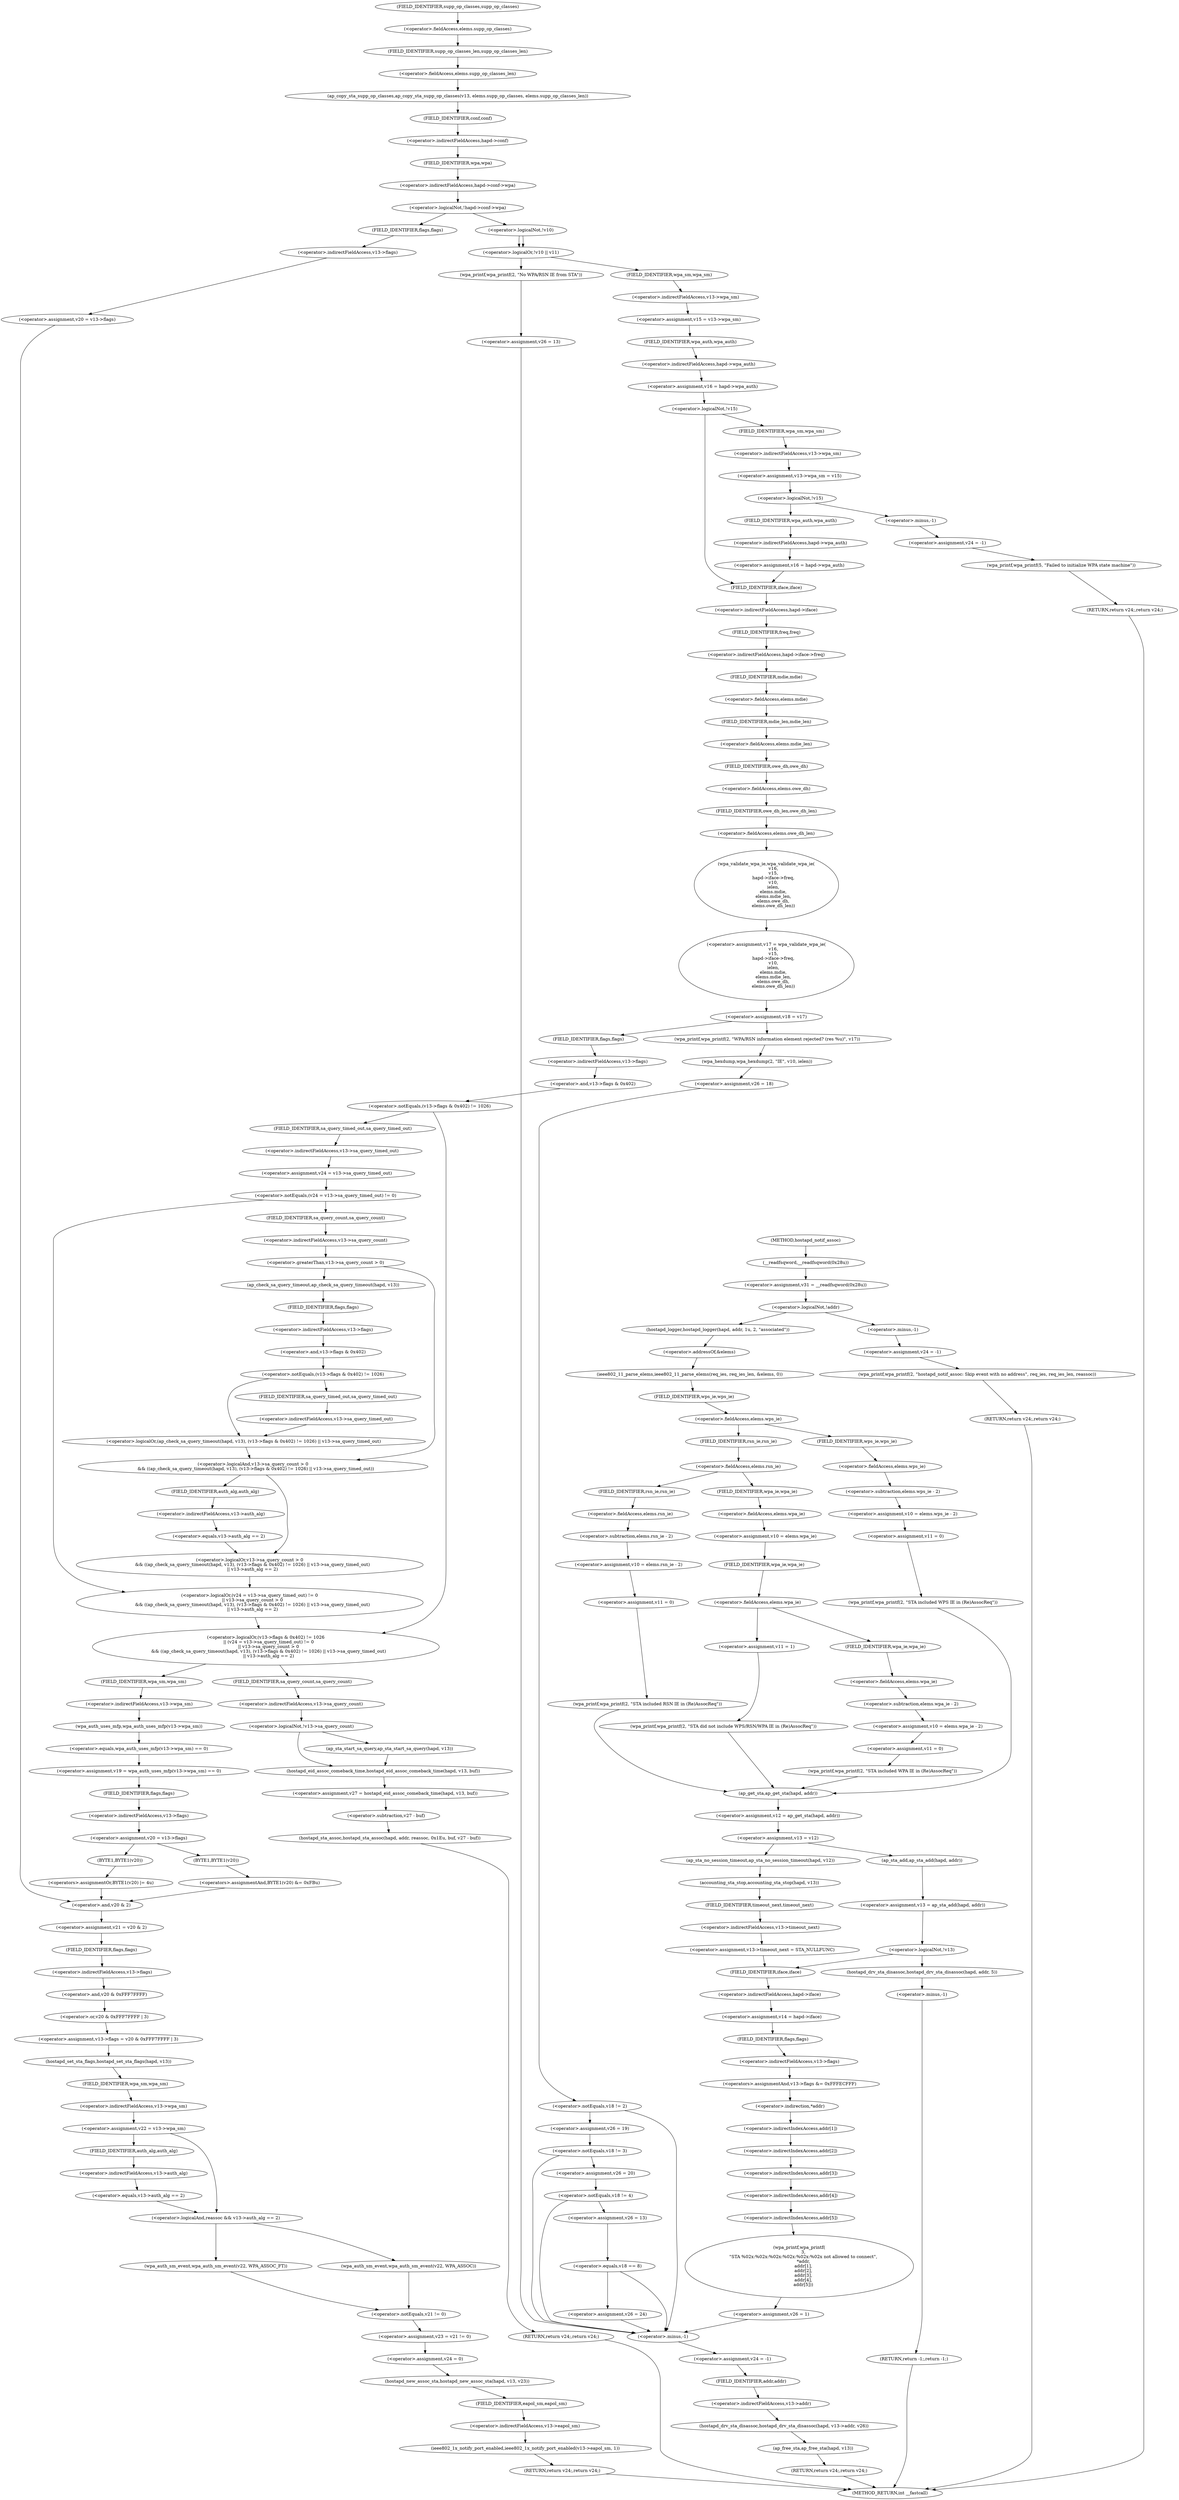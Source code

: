 digraph hostapd_notif_assoc {  
"1000150" [label = "(<operator>.assignment,v31 = __readfsqword(0x28u))" ]
"1000152" [label = "(__readfsqword,__readfsqword(0x28u))" ]
"1000155" [label = "(<operator>.logicalNot,!addr)" ]
"1000158" [label = "(<operator>.assignment,v24 = -1)" ]
"1000160" [label = "(<operator>.minus,-1)" ]
"1000162" [label = "(wpa_printf,wpa_printf(2, \"hostapd_notif_assoc: Skip event with no address\", req_ies, req_ies_len, reassoc))" ]
"1000168" [label = "(RETURN,return v24;,return v24;)" ]
"1000170" [label = "(hostapd_logger,hostapd_logger(hapd, addr, 1u, 2, \"associated\"))" ]
"1000176" [label = "(ieee802_11_parse_elems,ieee802_11_parse_elems(req_ies, req_ies_len, &elems, 0))" ]
"1000179" [label = "(<operator>.addressOf,&elems)" ]
"1000183" [label = "(<operator>.fieldAccess,elems.wps_ie)" ]
"1000185" [label = "(FIELD_IDENTIFIER,wps_ie,wps_ie)" ]
"1000187" [label = "(<operator>.assignment,v10 = elems.wps_ie - 2)" ]
"1000189" [label = "(<operator>.subtraction,elems.wps_ie - 2)" ]
"1000190" [label = "(<operator>.fieldAccess,elems.wps_ie)" ]
"1000192" [label = "(FIELD_IDENTIFIER,wps_ie,wps_ie)" ]
"1000194" [label = "(<operator>.assignment,v11 = 0)" ]
"1000198" [label = "(wpa_printf,wpa_printf(2, \"STA included WPS IE in (Re)AssocReq\"))" ]
"1000203" [label = "(<operator>.fieldAccess,elems.rsn_ie)" ]
"1000205" [label = "(FIELD_IDENTIFIER,rsn_ie,rsn_ie)" ]
"1000207" [label = "(<operator>.assignment,v10 = elems.rsn_ie - 2)" ]
"1000209" [label = "(<operator>.subtraction,elems.rsn_ie - 2)" ]
"1000210" [label = "(<operator>.fieldAccess,elems.rsn_ie)" ]
"1000212" [label = "(FIELD_IDENTIFIER,rsn_ie,rsn_ie)" ]
"1000214" [label = "(<operator>.assignment,v11 = 0)" ]
"1000218" [label = "(wpa_printf,wpa_printf(2, \"STA included RSN IE in (Re)AssocReq\"))" ]
"1000223" [label = "(<operator>.assignment,v10 = elems.wpa_ie)" ]
"1000225" [label = "(<operator>.fieldAccess,elems.wpa_ie)" ]
"1000227" [label = "(FIELD_IDENTIFIER,wpa_ie,wpa_ie)" ]
"1000229" [label = "(<operator>.fieldAccess,elems.wpa_ie)" ]
"1000231" [label = "(FIELD_IDENTIFIER,wpa_ie,wpa_ie)" ]
"1000233" [label = "(<operator>.assignment,v10 = elems.wpa_ie - 2)" ]
"1000235" [label = "(<operator>.subtraction,elems.wpa_ie - 2)" ]
"1000236" [label = "(<operator>.fieldAccess,elems.wpa_ie)" ]
"1000238" [label = "(FIELD_IDENTIFIER,wpa_ie,wpa_ie)" ]
"1000240" [label = "(<operator>.assignment,v11 = 0)" ]
"1000244" [label = "(wpa_printf,wpa_printf(2, \"STA included WPA IE in (Re)AssocReq\"))" ]
"1000249" [label = "(<operator>.assignment,v11 = 1)" ]
"1000252" [label = "(wpa_printf,wpa_printf(2, \"STA did not include WPS/RSN/WPA IE in (Re)AssocReq\"))" ]
"1000256" [label = "(<operator>.assignment,v12 = ap_get_sta(hapd, addr))" ]
"1000258" [label = "(ap_get_sta,ap_get_sta(hapd, addr))" ]
"1000261" [label = "(<operator>.assignment,v13 = v12)" ]
"1000267" [label = "(ap_sta_no_session_timeout,ap_sta_no_session_timeout(hapd, v12))" ]
"1000270" [label = "(accounting_sta_stop,accounting_sta_stop(hapd, v13))" ]
"1000273" [label = "(<operator>.assignment,v13->timeout_next = STA_NULLFUNC)" ]
"1000274" [label = "(<operator>.indirectFieldAccess,v13->timeout_next)" ]
"1000276" [label = "(FIELD_IDENTIFIER,timeout_next,timeout_next)" ]
"1000280" [label = "(<operator>.assignment,v13 = ap_sta_add(hapd, addr))" ]
"1000282" [label = "(ap_sta_add,ap_sta_add(hapd, addr))" ]
"1000286" [label = "(<operator>.logicalNot,!v13)" ]
"1000289" [label = "(hostapd_drv_sta_disassoc,hostapd_drv_sta_disassoc(hapd, addr, 5))" ]
"1000293" [label = "(RETURN,return -1;,return -1;)" ]
"1000294" [label = "(<operator>.minus,-1)" ]
"1000296" [label = "(<operator>.assignment,v14 = hapd->iface)" ]
"1000298" [label = "(<operator>.indirectFieldAccess,hapd->iface)" ]
"1000300" [label = "(FIELD_IDENTIFIER,iface,iface)" ]
"1000301" [label = "(<operators>.assignmentAnd,v13->flags &= 0xFFFECFFF)" ]
"1000302" [label = "(<operator>.indirectFieldAccess,v13->flags)" ]
"1000304" [label = "(FIELD_IDENTIFIER,flags,flags)" ]
"1000307" [label = "(wpa_printf,wpa_printf(\n      3,\n      \"STA %02x:%02x:%02x:%02x:%02x:%02x not allowed to connect\",\n      *addr,\n      addr[1],\n      addr[2],\n      addr[3],\n      addr[4],\n      addr[5]))" ]
"1000310" [label = "(<operator>.indirection,*addr)" ]
"1000312" [label = "(<operator>.indirectIndexAccess,addr[1])" ]
"1000315" [label = "(<operator>.indirectIndexAccess,addr[2])" ]
"1000318" [label = "(<operator>.indirectIndexAccess,addr[3])" ]
"1000321" [label = "(<operator>.indirectIndexAccess,addr[4])" ]
"1000324" [label = "(<operator>.indirectIndexAccess,addr[5])" ]
"1000327" [label = "(<operator>.assignment,v26 = 1)" ]
"1000331" [label = "(<operator>.assignment,v24 = -1)" ]
"1000333" [label = "(<operator>.minus,-1)" ]
"1000335" [label = "(hostapd_drv_sta_disassoc,hostapd_drv_sta_disassoc(hapd, v13->addr, v26))" ]
"1000337" [label = "(<operator>.indirectFieldAccess,v13->addr)" ]
"1000339" [label = "(FIELD_IDENTIFIER,addr,addr)" ]
"1000341" [label = "(ap_free_sta,ap_free_sta(hapd, v13))" ]
"1000344" [label = "(RETURN,return v24;,return v24;)" ]
"1000346" [label = "(ap_copy_sta_supp_op_classes,ap_copy_sta_supp_op_classes(v13, elems.supp_op_classes, elems.supp_op_classes_len))" ]
"1000348" [label = "(<operator>.fieldAccess,elems.supp_op_classes)" ]
"1000350" [label = "(FIELD_IDENTIFIER,supp_op_classes,supp_op_classes)" ]
"1000351" [label = "(<operator>.fieldAccess,elems.supp_op_classes_len)" ]
"1000353" [label = "(FIELD_IDENTIFIER,supp_op_classes_len,supp_op_classes_len)" ]
"1000355" [label = "(<operator>.logicalNot,!hapd->conf->wpa)" ]
"1000356" [label = "(<operator>.indirectFieldAccess,hapd->conf->wpa)" ]
"1000357" [label = "(<operator>.indirectFieldAccess,hapd->conf)" ]
"1000359" [label = "(FIELD_IDENTIFIER,conf,conf)" ]
"1000360" [label = "(FIELD_IDENTIFIER,wpa,wpa)" ]
"1000362" [label = "(<operator>.assignment,v20 = v13->flags)" ]
"1000364" [label = "(<operator>.indirectFieldAccess,v13->flags)" ]
"1000366" [label = "(FIELD_IDENTIFIER,flags,flags)" ]
"1000368" [label = "(<operator>.assignment,v21 = v20 & 2)" ]
"1000370" [label = "(<operator>.and,v20 & 2)" ]
"1000373" [label = "(<operator>.assignment,v13->flags = v20 & 0xFFF7FFFF | 3)" ]
"1000374" [label = "(<operator>.indirectFieldAccess,v13->flags)" ]
"1000376" [label = "(FIELD_IDENTIFIER,flags,flags)" ]
"1000377" [label = "(<operator>.or,v20 & 0xFFF7FFFF | 3)" ]
"1000378" [label = "(<operator>.and,v20 & 0xFFF7FFFF)" ]
"1000382" [label = "(hostapd_set_sta_flags,hostapd_set_sta_flags(hapd, v13))" ]
"1000385" [label = "(<operator>.assignment,v22 = v13->wpa_sm)" ]
"1000387" [label = "(<operator>.indirectFieldAccess,v13->wpa_sm)" ]
"1000389" [label = "(FIELD_IDENTIFIER,wpa_sm,wpa_sm)" ]
"1000391" [label = "(<operator>.logicalAnd,reassoc && v13->auth_alg == 2)" ]
"1000393" [label = "(<operator>.equals,v13->auth_alg == 2)" ]
"1000394" [label = "(<operator>.indirectFieldAccess,v13->auth_alg)" ]
"1000396" [label = "(FIELD_IDENTIFIER,auth_alg,auth_alg)" ]
"1000398" [label = "(wpa_auth_sm_event,wpa_auth_sm_event(v22, WPA_ASSOC_FT))" ]
"1000402" [label = "(wpa_auth_sm_event,wpa_auth_sm_event(v22, WPA_ASSOC))" ]
"1000405" [label = "(<operator>.assignment,v23 = v21 != 0)" ]
"1000407" [label = "(<operator>.notEquals,v21 != 0)" ]
"1000410" [label = "(<operator>.assignment,v24 = 0)" ]
"1000413" [label = "(hostapd_new_assoc_sta,hostapd_new_assoc_sta(hapd, v13, v23))" ]
"1000417" [label = "(ieee802_1x_notify_port_enabled,ieee802_1x_notify_port_enabled(v13->eapol_sm, 1))" ]
"1000418" [label = "(<operator>.indirectFieldAccess,v13->eapol_sm)" ]
"1000420" [label = "(FIELD_IDENTIFIER,eapol_sm,eapol_sm)" ]
"1000422" [label = "(RETURN,return v24;,return v24;)" ]
"1000425" [label = "(<operator>.logicalOr,!v10 || v11)" ]
"1000426" [label = "(<operator>.logicalNot,!v10)" ]
"1000430" [label = "(wpa_printf,wpa_printf(2, \"No WPA/RSN IE from STA\"))" ]
"1000433" [label = "(<operator>.assignment,v26 = 13)" ]
"1000437" [label = "(<operator>.assignment,v15 = v13->wpa_sm)" ]
"1000439" [label = "(<operator>.indirectFieldAccess,v13->wpa_sm)" ]
"1000441" [label = "(FIELD_IDENTIFIER,wpa_sm,wpa_sm)" ]
"1000442" [label = "(<operator>.assignment,v16 = hapd->wpa_auth)" ]
"1000444" [label = "(<operator>.indirectFieldAccess,hapd->wpa_auth)" ]
"1000446" [label = "(FIELD_IDENTIFIER,wpa_auth,wpa_auth)" ]
"1000448" [label = "(<operator>.logicalNot,!v15)" ]
"1000451" [label = "(<operator>.assignment,v13->wpa_sm = v15)" ]
"1000452" [label = "(<operator>.indirectFieldAccess,v13->wpa_sm)" ]
"1000454" [label = "(FIELD_IDENTIFIER,wpa_sm,wpa_sm)" ]
"1000457" [label = "(<operator>.logicalNot,!v15)" ]
"1000460" [label = "(<operator>.assignment,v24 = -1)" ]
"1000462" [label = "(<operator>.minus,-1)" ]
"1000464" [label = "(wpa_printf,wpa_printf(5, \"Failed to initialize WPA state machine\"))" ]
"1000467" [label = "(RETURN,return v24;,return v24;)" ]
"1000469" [label = "(<operator>.assignment,v16 = hapd->wpa_auth)" ]
"1000471" [label = "(<operator>.indirectFieldAccess,hapd->wpa_auth)" ]
"1000473" [label = "(FIELD_IDENTIFIER,wpa_auth,wpa_auth)" ]
"1000474" [label = "(<operator>.assignment,v17 = wpa_validate_wpa_ie(\n          v16,\n          v15,\n          hapd->iface->freq,\n          v10,\n          ielen,\n          elems.mdie,\n          elems.mdie_len,\n          elems.owe_dh,\n          elems.owe_dh_len))" ]
"1000476" [label = "(wpa_validate_wpa_ie,wpa_validate_wpa_ie(\n          v16,\n          v15,\n          hapd->iface->freq,\n          v10,\n          ielen,\n          elems.mdie,\n          elems.mdie_len,\n          elems.owe_dh,\n          elems.owe_dh_len))" ]
"1000479" [label = "(<operator>.indirectFieldAccess,hapd->iface->freq)" ]
"1000480" [label = "(<operator>.indirectFieldAccess,hapd->iface)" ]
"1000482" [label = "(FIELD_IDENTIFIER,iface,iface)" ]
"1000483" [label = "(FIELD_IDENTIFIER,freq,freq)" ]
"1000486" [label = "(<operator>.fieldAccess,elems.mdie)" ]
"1000488" [label = "(FIELD_IDENTIFIER,mdie,mdie)" ]
"1000489" [label = "(<operator>.fieldAccess,elems.mdie_len)" ]
"1000491" [label = "(FIELD_IDENTIFIER,mdie_len,mdie_len)" ]
"1000492" [label = "(<operator>.fieldAccess,elems.owe_dh)" ]
"1000494" [label = "(FIELD_IDENTIFIER,owe_dh,owe_dh)" ]
"1000495" [label = "(<operator>.fieldAccess,elems.owe_dh_len)" ]
"1000497" [label = "(FIELD_IDENTIFIER,owe_dh_len,owe_dh_len)" ]
"1000498" [label = "(<operator>.assignment,v18 = v17)" ]
"1000504" [label = "(wpa_printf,wpa_printf(2, \"WPA/RSN information element rejected? (res %u)\", v17))" ]
"1000508" [label = "(wpa_hexdump,wpa_hexdump(2, \"IE\", v10, ielen))" ]
"1000513" [label = "(<operator>.assignment,v26 = 18)" ]
"1000517" [label = "(<operator>.notEquals,v18 != 2)" ]
"1000521" [label = "(<operator>.assignment,v26 = 19)" ]
"1000525" [label = "(<operator>.notEquals,v18 != 3)" ]
"1000529" [label = "(<operator>.assignment,v26 = 20)" ]
"1000533" [label = "(<operator>.notEquals,v18 != 4)" ]
"1000537" [label = "(<operator>.assignment,v26 = 13)" ]
"1000541" [label = "(<operator>.equals,v18 == 8)" ]
"1000544" [label = "(<operator>.assignment,v26 = 24)" ]
"1000549" [label = "(<operator>.logicalOr,(v13->flags & 0x402) != 1026\n    || (v24 = v13->sa_query_timed_out) != 0\n    || v13->sa_query_count > 0\n    && ((ap_check_sa_query_timeout(hapd, v13), (v13->flags & 0x402) != 1026) || v13->sa_query_timed_out)\n    || v13->auth_alg == 2)" ]
"1000550" [label = "(<operator>.notEquals,(v13->flags & 0x402) != 1026)" ]
"1000551" [label = "(<operator>.and,v13->flags & 0x402)" ]
"1000552" [label = "(<operator>.indirectFieldAccess,v13->flags)" ]
"1000554" [label = "(FIELD_IDENTIFIER,flags,flags)" ]
"1000557" [label = "(<operator>.logicalOr,(v24 = v13->sa_query_timed_out) != 0\n    || v13->sa_query_count > 0\n    && ((ap_check_sa_query_timeout(hapd, v13), (v13->flags & 0x402) != 1026) || v13->sa_query_timed_out)\n    || v13->auth_alg == 2)" ]
"1000558" [label = "(<operator>.notEquals,(v24 = v13->sa_query_timed_out) != 0)" ]
"1000559" [label = "(<operator>.assignment,v24 = v13->sa_query_timed_out)" ]
"1000561" [label = "(<operator>.indirectFieldAccess,v13->sa_query_timed_out)" ]
"1000563" [label = "(FIELD_IDENTIFIER,sa_query_timed_out,sa_query_timed_out)" ]
"1000565" [label = "(<operator>.logicalOr,v13->sa_query_count > 0\n    && ((ap_check_sa_query_timeout(hapd, v13), (v13->flags & 0x402) != 1026) || v13->sa_query_timed_out)\n    || v13->auth_alg == 2)" ]
"1000566" [label = "(<operator>.logicalAnd,v13->sa_query_count > 0\n    && ((ap_check_sa_query_timeout(hapd, v13), (v13->flags & 0x402) != 1026) || v13->sa_query_timed_out))" ]
"1000567" [label = "(<operator>.greaterThan,v13->sa_query_count > 0)" ]
"1000568" [label = "(<operator>.indirectFieldAccess,v13->sa_query_count)" ]
"1000570" [label = "(FIELD_IDENTIFIER,sa_query_count,sa_query_count)" ]
"1000572" [label = "(<operator>.logicalOr,(ap_check_sa_query_timeout(hapd, v13), (v13->flags & 0x402) != 1026) || v13->sa_query_timed_out)" ]
"1000574" [label = "(ap_check_sa_query_timeout,ap_check_sa_query_timeout(hapd, v13))" ]
"1000577" [label = "(<operator>.notEquals,(v13->flags & 0x402) != 1026)" ]
"1000578" [label = "(<operator>.and,v13->flags & 0x402)" ]
"1000579" [label = "(<operator>.indirectFieldAccess,v13->flags)" ]
"1000581" [label = "(FIELD_IDENTIFIER,flags,flags)" ]
"1000584" [label = "(<operator>.indirectFieldAccess,v13->sa_query_timed_out)" ]
"1000586" [label = "(FIELD_IDENTIFIER,sa_query_timed_out,sa_query_timed_out)" ]
"1000587" [label = "(<operator>.equals,v13->auth_alg == 2)" ]
"1000588" [label = "(<operator>.indirectFieldAccess,v13->auth_alg)" ]
"1000590" [label = "(FIELD_IDENTIFIER,auth_alg,auth_alg)" ]
"1000593" [label = "(<operator>.assignment,v19 = wpa_auth_uses_mfp(v13->wpa_sm) == 0)" ]
"1000595" [label = "(<operator>.equals,wpa_auth_uses_mfp(v13->wpa_sm) == 0)" ]
"1000596" [label = "(wpa_auth_uses_mfp,wpa_auth_uses_mfp(v13->wpa_sm))" ]
"1000597" [label = "(<operator>.indirectFieldAccess,v13->wpa_sm)" ]
"1000599" [label = "(FIELD_IDENTIFIER,wpa_sm,wpa_sm)" ]
"1000601" [label = "(<operator>.assignment,v20 = v13->flags)" ]
"1000603" [label = "(<operator>.indirectFieldAccess,v13->flags)" ]
"1000605" [label = "(FIELD_IDENTIFIER,flags,flags)" ]
"1000608" [label = "(<operators>.assignmentAnd,BYTE1(v20) &= 0xFBu)" ]
"1000609" [label = "(BYTE1,BYTE1(v20))" ]
"1000613" [label = "(<operators>.assignmentOr,BYTE1(v20) |= 4u)" ]
"1000614" [label = "(BYTE1,BYTE1(v20))" ]
"1000619" [label = "(<operator>.logicalNot,!v13->sa_query_count)" ]
"1000620" [label = "(<operator>.indirectFieldAccess,v13->sa_query_count)" ]
"1000622" [label = "(FIELD_IDENTIFIER,sa_query_count,sa_query_count)" ]
"1000623" [label = "(ap_sta_start_sa_query,ap_sta_start_sa_query(hapd, v13))" ]
"1000626" [label = "(<operator>.assignment,v27 = hostapd_eid_assoc_comeback_time(hapd, v13, buf))" ]
"1000628" [label = "(hostapd_eid_assoc_comeback_time,hostapd_eid_assoc_comeback_time(hapd, v13, buf))" ]
"1000632" [label = "(hostapd_sta_assoc,hostapd_sta_assoc(hapd, addr, reassoc, 0x1Eu, buf, v27 - buf))" ]
"1000638" [label = "(<operator>.subtraction,v27 - buf)" ]
"1000641" [label = "(RETURN,return v24;,return v24;)" ]
"1000122" [label = "(METHOD,hostapd_notif_assoc)" ]
"1000643" [label = "(METHOD_RETURN,int __fastcall)" ]
  "1000150" -> "1000155" 
  "1000152" -> "1000150" 
  "1000155" -> "1000160" 
  "1000155" -> "1000170" 
  "1000158" -> "1000162" 
  "1000160" -> "1000158" 
  "1000162" -> "1000168" 
  "1000168" -> "1000643" 
  "1000170" -> "1000179" 
  "1000176" -> "1000185" 
  "1000179" -> "1000176" 
  "1000183" -> "1000192" 
  "1000183" -> "1000205" 
  "1000185" -> "1000183" 
  "1000187" -> "1000194" 
  "1000189" -> "1000187" 
  "1000190" -> "1000189" 
  "1000192" -> "1000190" 
  "1000194" -> "1000198" 
  "1000198" -> "1000258" 
  "1000203" -> "1000212" 
  "1000203" -> "1000227" 
  "1000205" -> "1000203" 
  "1000207" -> "1000214" 
  "1000209" -> "1000207" 
  "1000210" -> "1000209" 
  "1000212" -> "1000210" 
  "1000214" -> "1000218" 
  "1000218" -> "1000258" 
  "1000223" -> "1000231" 
  "1000225" -> "1000223" 
  "1000227" -> "1000225" 
  "1000229" -> "1000238" 
  "1000229" -> "1000249" 
  "1000231" -> "1000229" 
  "1000233" -> "1000240" 
  "1000235" -> "1000233" 
  "1000236" -> "1000235" 
  "1000238" -> "1000236" 
  "1000240" -> "1000244" 
  "1000244" -> "1000258" 
  "1000249" -> "1000252" 
  "1000252" -> "1000258" 
  "1000256" -> "1000261" 
  "1000258" -> "1000256" 
  "1000261" -> "1000267" 
  "1000261" -> "1000282" 
  "1000267" -> "1000270" 
  "1000270" -> "1000276" 
  "1000273" -> "1000300" 
  "1000274" -> "1000273" 
  "1000276" -> "1000274" 
  "1000280" -> "1000286" 
  "1000282" -> "1000280" 
  "1000286" -> "1000289" 
  "1000286" -> "1000300" 
  "1000289" -> "1000294" 
  "1000293" -> "1000643" 
  "1000294" -> "1000293" 
  "1000296" -> "1000304" 
  "1000298" -> "1000296" 
  "1000300" -> "1000298" 
  "1000301" -> "1000310" 
  "1000302" -> "1000301" 
  "1000304" -> "1000302" 
  "1000307" -> "1000327" 
  "1000310" -> "1000312" 
  "1000312" -> "1000315" 
  "1000315" -> "1000318" 
  "1000318" -> "1000321" 
  "1000321" -> "1000324" 
  "1000324" -> "1000307" 
  "1000327" -> "1000333" 
  "1000331" -> "1000339" 
  "1000333" -> "1000331" 
  "1000335" -> "1000341" 
  "1000337" -> "1000335" 
  "1000339" -> "1000337" 
  "1000341" -> "1000344" 
  "1000344" -> "1000643" 
  "1000346" -> "1000359" 
  "1000348" -> "1000353" 
  "1000350" -> "1000348" 
  "1000351" -> "1000346" 
  "1000353" -> "1000351" 
  "1000355" -> "1000366" 
  "1000355" -> "1000426" 
  "1000356" -> "1000355" 
  "1000357" -> "1000360" 
  "1000359" -> "1000357" 
  "1000360" -> "1000356" 
  "1000362" -> "1000370" 
  "1000364" -> "1000362" 
  "1000366" -> "1000364" 
  "1000368" -> "1000376" 
  "1000370" -> "1000368" 
  "1000373" -> "1000382" 
  "1000374" -> "1000378" 
  "1000376" -> "1000374" 
  "1000377" -> "1000373" 
  "1000378" -> "1000377" 
  "1000382" -> "1000389" 
  "1000385" -> "1000391" 
  "1000385" -> "1000396" 
  "1000387" -> "1000385" 
  "1000389" -> "1000387" 
  "1000391" -> "1000398" 
  "1000391" -> "1000402" 
  "1000393" -> "1000391" 
  "1000394" -> "1000393" 
  "1000396" -> "1000394" 
  "1000398" -> "1000407" 
  "1000402" -> "1000407" 
  "1000405" -> "1000410" 
  "1000407" -> "1000405" 
  "1000410" -> "1000413" 
  "1000413" -> "1000420" 
  "1000417" -> "1000422" 
  "1000418" -> "1000417" 
  "1000420" -> "1000418" 
  "1000422" -> "1000643" 
  "1000425" -> "1000430" 
  "1000425" -> "1000441" 
  "1000426" -> "1000425" 
  "1000426" -> "1000425" 
  "1000430" -> "1000433" 
  "1000433" -> "1000333" 
  "1000437" -> "1000446" 
  "1000439" -> "1000437" 
  "1000441" -> "1000439" 
  "1000442" -> "1000448" 
  "1000444" -> "1000442" 
  "1000446" -> "1000444" 
  "1000448" -> "1000454" 
  "1000448" -> "1000482" 
  "1000451" -> "1000457" 
  "1000452" -> "1000451" 
  "1000454" -> "1000452" 
  "1000457" -> "1000462" 
  "1000457" -> "1000473" 
  "1000460" -> "1000464" 
  "1000462" -> "1000460" 
  "1000464" -> "1000467" 
  "1000467" -> "1000643" 
  "1000469" -> "1000482" 
  "1000471" -> "1000469" 
  "1000473" -> "1000471" 
  "1000474" -> "1000498" 
  "1000476" -> "1000474" 
  "1000479" -> "1000488" 
  "1000480" -> "1000483" 
  "1000482" -> "1000480" 
  "1000483" -> "1000479" 
  "1000486" -> "1000491" 
  "1000488" -> "1000486" 
  "1000489" -> "1000494" 
  "1000491" -> "1000489" 
  "1000492" -> "1000497" 
  "1000494" -> "1000492" 
  "1000495" -> "1000476" 
  "1000497" -> "1000495" 
  "1000498" -> "1000504" 
  "1000498" -> "1000554" 
  "1000504" -> "1000508" 
  "1000508" -> "1000513" 
  "1000513" -> "1000517" 
  "1000517" -> "1000521" 
  "1000517" -> "1000333" 
  "1000521" -> "1000525" 
  "1000525" -> "1000529" 
  "1000525" -> "1000333" 
  "1000529" -> "1000533" 
  "1000533" -> "1000537" 
  "1000533" -> "1000333" 
  "1000537" -> "1000541" 
  "1000541" -> "1000544" 
  "1000541" -> "1000333" 
  "1000544" -> "1000333" 
  "1000549" -> "1000599" 
  "1000549" -> "1000622" 
  "1000550" -> "1000549" 
  "1000550" -> "1000563" 
  "1000551" -> "1000550" 
  "1000552" -> "1000551" 
  "1000554" -> "1000552" 
  "1000557" -> "1000549" 
  "1000558" -> "1000557" 
  "1000558" -> "1000570" 
  "1000559" -> "1000558" 
  "1000561" -> "1000559" 
  "1000563" -> "1000561" 
  "1000565" -> "1000557" 
  "1000566" -> "1000565" 
  "1000566" -> "1000590" 
  "1000567" -> "1000566" 
  "1000567" -> "1000574" 
  "1000568" -> "1000567" 
  "1000570" -> "1000568" 
  "1000572" -> "1000566" 
  "1000574" -> "1000581" 
  "1000577" -> "1000572" 
  "1000577" -> "1000586" 
  "1000578" -> "1000577" 
  "1000579" -> "1000578" 
  "1000581" -> "1000579" 
  "1000584" -> "1000572" 
  "1000586" -> "1000584" 
  "1000587" -> "1000565" 
  "1000588" -> "1000587" 
  "1000590" -> "1000588" 
  "1000593" -> "1000605" 
  "1000595" -> "1000593" 
  "1000596" -> "1000595" 
  "1000597" -> "1000596" 
  "1000599" -> "1000597" 
  "1000601" -> "1000609" 
  "1000601" -> "1000614" 
  "1000603" -> "1000601" 
  "1000605" -> "1000603" 
  "1000608" -> "1000370" 
  "1000609" -> "1000608" 
  "1000613" -> "1000370" 
  "1000614" -> "1000613" 
  "1000619" -> "1000623" 
  "1000619" -> "1000628" 
  "1000620" -> "1000619" 
  "1000622" -> "1000620" 
  "1000623" -> "1000628" 
  "1000626" -> "1000638" 
  "1000628" -> "1000626" 
  "1000632" -> "1000641" 
  "1000638" -> "1000632" 
  "1000641" -> "1000643" 
  "1000122" -> "1000152" 
}
